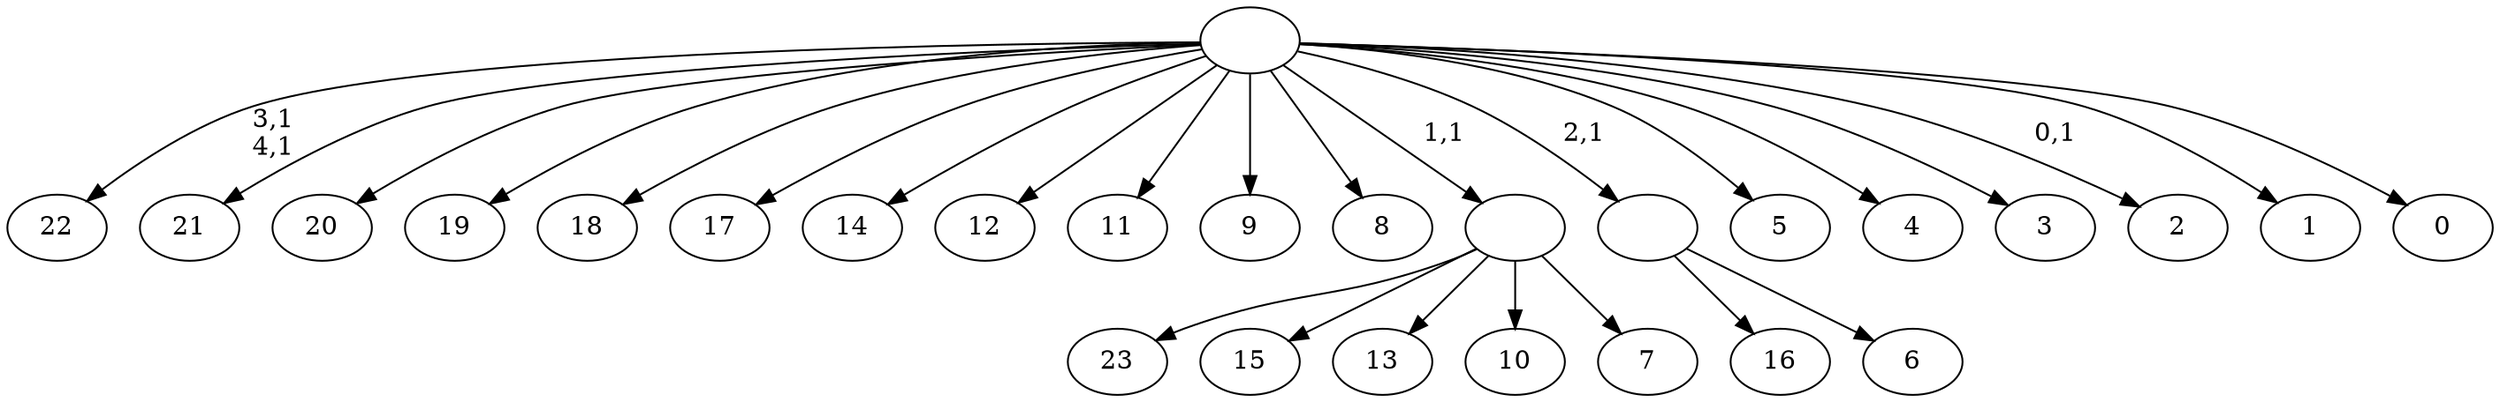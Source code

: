 digraph T {
	29 [label="23"]
	28 [label="22"]
	25 [label="21"]
	24 [label="20"]
	23 [label="19"]
	22 [label="18"]
	21 [label="17"]
	20 [label="16"]
	19 [label="15"]
	18 [label="14"]
	17 [label="13"]
	16 [label="12"]
	15 [label="11"]
	14 [label="10"]
	13 [label="9"]
	12 [label="8"]
	11 [label="7"]
	10 [label=""]
	9 [label="6"]
	8 [label=""]
	7 [label="5"]
	6 [label="4"]
	5 [label="3"]
	4 [label="2"]
	2 [label="1"]
	1 [label="0"]
	0 [label=""]
	10 -> 29 [label=""]
	10 -> 19 [label=""]
	10 -> 17 [label=""]
	10 -> 14 [label=""]
	10 -> 11 [label=""]
	8 -> 20 [label=""]
	8 -> 9 [label=""]
	0 -> 4 [label="0,1"]
	0 -> 28 [label="3,1\n4,1"]
	0 -> 25 [label=""]
	0 -> 24 [label=""]
	0 -> 23 [label=""]
	0 -> 22 [label=""]
	0 -> 21 [label=""]
	0 -> 18 [label=""]
	0 -> 16 [label=""]
	0 -> 15 [label=""]
	0 -> 13 [label=""]
	0 -> 12 [label=""]
	0 -> 10 [label="1,1"]
	0 -> 8 [label="2,1"]
	0 -> 7 [label=""]
	0 -> 6 [label=""]
	0 -> 5 [label=""]
	0 -> 2 [label=""]
	0 -> 1 [label=""]
}
